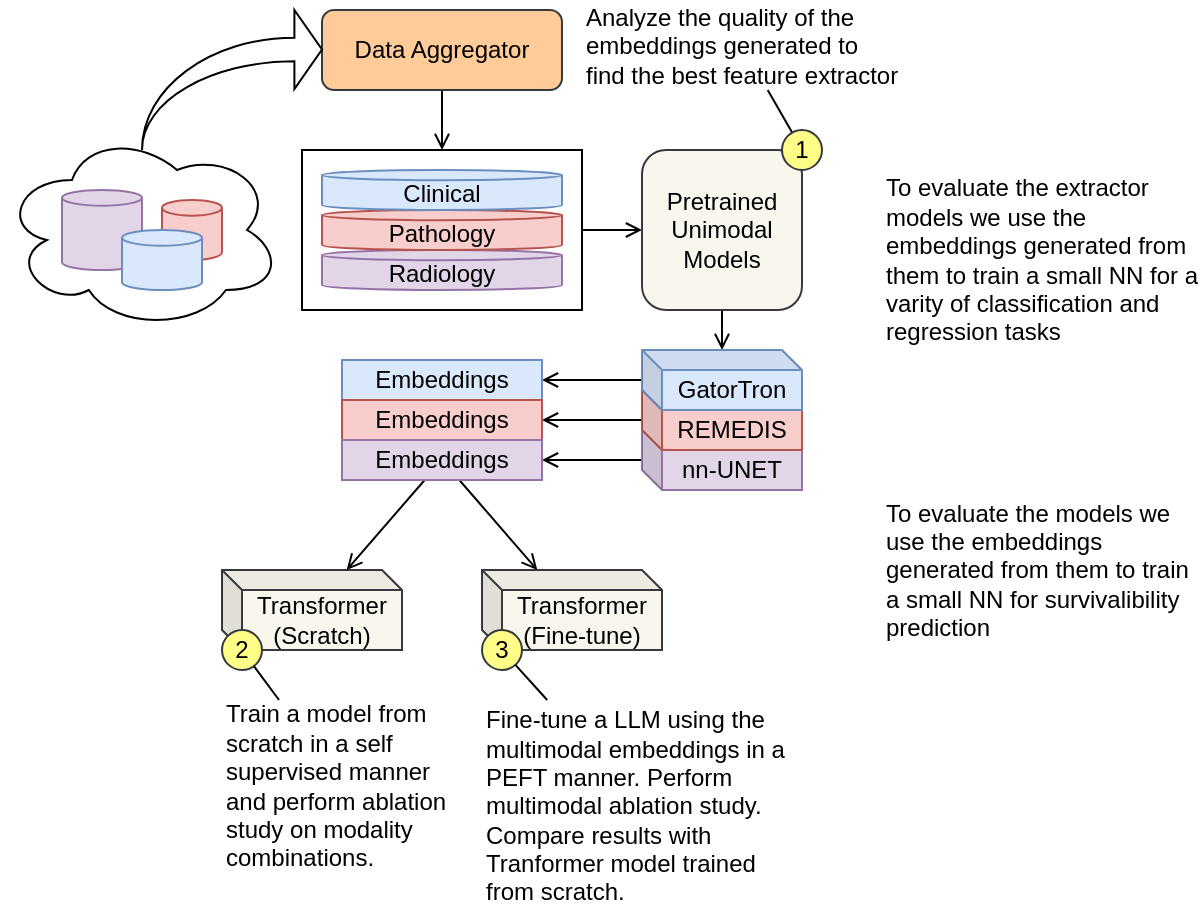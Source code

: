 <mxfile>
    <diagram id="m0PML8UpEcInjktEsdxU" name="Page-1">
        <mxGraphModel dx="790" dy="502" grid="1" gridSize="10" guides="1" tooltips="1" connect="1" arrows="1" fold="1" page="1" pageScale="1" pageWidth="1100" pageHeight="850" math="0" shadow="0">
            <root>
                <mxCell id="0"/>
                <mxCell id="1" parent="0"/>
                <mxCell id="56" value="" style="ellipse;shape=cloud;whiteSpace=wrap;html=1;rounded=1;glass=0;shadow=0;" vertex="1" parent="1">
                    <mxGeometry y="140" width="140" height="100" as="geometry"/>
                </mxCell>
                <mxCell id="48" style="edgeStyle=none;html=1;endArrow=open;endFill=0;" edge="1" parent="1" source="39" target="43">
                    <mxGeometry relative="1" as="geometry"/>
                </mxCell>
                <mxCell id="39" value="nn-UNET" style="shape=cube;whiteSpace=wrap;html=1;boundedLbl=1;backgroundOutline=1;darkOpacity=0.05;darkOpacity2=0.1;size=10;fillColor=#e1d5e7;strokeColor=#9673a6;" vertex="1" parent="1">
                    <mxGeometry x="320" y="290" width="80" height="30" as="geometry"/>
                </mxCell>
                <mxCell id="49" style="edgeStyle=none;html=1;endArrow=open;endFill=0;" edge="1" parent="1" source="38" target="42">
                    <mxGeometry relative="1" as="geometry"/>
                </mxCell>
                <mxCell id="38" value="REMEDIS" style="shape=cube;whiteSpace=wrap;html=1;boundedLbl=1;backgroundOutline=1;darkOpacity=0.05;darkOpacity2=0.1;size=10;fillColor=#f8cecc;strokeColor=#b85450;" vertex="1" parent="1">
                    <mxGeometry x="320" y="270" width="80" height="30" as="geometry"/>
                </mxCell>
                <mxCell id="31" style="edgeStyle=none;html=1;endArrow=open;endFill=0;" edge="1" parent="1" source="30" target="26">
                    <mxGeometry relative="1" as="geometry"/>
                </mxCell>
                <mxCell id="30" value="" style="rounded=0;whiteSpace=wrap;html=1;" vertex="1" parent="1">
                    <mxGeometry x="150" y="150" width="140" height="80" as="geometry"/>
                </mxCell>
                <mxCell id="35" style="edgeStyle=none;html=1;endArrow=open;endFill=0;" edge="1" parent="1" source="2" target="30">
                    <mxGeometry relative="1" as="geometry"/>
                </mxCell>
                <mxCell id="2" value="Data Aggregator" style="rounded=1;whiteSpace=wrap;html=1;fillColor=#ffcc99;strokeColor=#36393d;" vertex="1" parent="1">
                    <mxGeometry x="160" y="80" width="120" height="40" as="geometry"/>
                </mxCell>
                <mxCell id="3" value="" style="shape=cylinder3;whiteSpace=wrap;html=1;boundedLbl=1;backgroundOutline=1;size=3.917;fillColor=#e1d5e7;strokeColor=#9673a6;" vertex="1" parent="1">
                    <mxGeometry x="30" y="170" width="40" height="40" as="geometry"/>
                </mxCell>
                <mxCell id="4" value="" style="shape=cylinder3;whiteSpace=wrap;html=1;boundedLbl=1;backgroundOutline=1;size=3.917;fillColor=#f8cecc;strokeColor=#b85450;" vertex="1" parent="1">
                    <mxGeometry x="80" y="175" width="30" height="30" as="geometry"/>
                </mxCell>
                <mxCell id="5" value="" style="shape=cylinder3;whiteSpace=wrap;html=1;boundedLbl=1;backgroundOutline=1;size=3.917;fillColor=#dae8fc;strokeColor=#6c8ebf;" vertex="1" parent="1">
                    <mxGeometry x="60" y="190" width="40" height="30" as="geometry"/>
                </mxCell>
                <mxCell id="7" value="" style="html=1;shadow=0;dashed=0;align=center;verticalAlign=middle;shape=mxgraph.arrows2.jumpInArrow;dy=5.92;dx=13.8;arrowHead=39.52;" vertex="1" parent="1">
                    <mxGeometry x="70" y="80" width="90" height="70" as="geometry"/>
                </mxCell>
                <mxCell id="12" value="Radiology" style="shape=cylinder3;whiteSpace=wrap;html=1;boundedLbl=1;backgroundOutline=1;size=2.552;fillColor=#e1d5e7;strokeColor=#9673a6;" vertex="1" parent="1">
                    <mxGeometry x="160" y="200" width="120" height="20" as="geometry"/>
                </mxCell>
                <mxCell id="24" value="Pathology" style="shape=cylinder3;whiteSpace=wrap;html=1;boundedLbl=1;backgroundOutline=1;size=2.552;fillColor=#f8cecc;strokeColor=#b85450;" vertex="1" parent="1">
                    <mxGeometry x="160" y="180" width="120" height="20" as="geometry"/>
                </mxCell>
                <mxCell id="25" value="Clinical" style="shape=cylinder3;whiteSpace=wrap;html=1;boundedLbl=1;backgroundOutline=1;size=2.552;fillColor=#dae8fc;strokeColor=#6c8ebf;" vertex="1" parent="1">
                    <mxGeometry x="160" y="160" width="120" height="20" as="geometry"/>
                </mxCell>
                <mxCell id="37" style="edgeStyle=none;html=1;endArrow=open;endFill=0;" edge="1" parent="1" source="26" target="36">
                    <mxGeometry relative="1" as="geometry"/>
                </mxCell>
                <mxCell id="26" value="Pretrained Unimodal Models" style="rounded=1;whiteSpace=wrap;html=1;glass=0;fillColor=#f9f7ed;strokeColor=#36393d;" vertex="1" parent="1">
                    <mxGeometry x="320" y="150" width="80" height="80" as="geometry"/>
                </mxCell>
                <mxCell id="34" style="edgeStyle=none;html=1;endArrow=none;endFill=0;" edge="1" parent="1" source="8" target="33">
                    <mxGeometry relative="1" as="geometry"/>
                </mxCell>
                <mxCell id="8" value="1" style="ellipse;whiteSpace=wrap;html=1;fillColor=#ffff88;strokeColor=#36393d;" vertex="1" parent="1">
                    <mxGeometry x="390" y="140" width="20" height="20" as="geometry"/>
                </mxCell>
                <mxCell id="33" value="Analyze the quality of the embeddings generated to find the best feature extractor" style="text;html=1;strokeColor=none;fillColor=none;align=left;verticalAlign=middle;whiteSpace=wrap;rounded=0;" vertex="1" parent="1">
                    <mxGeometry x="290" y="75" width="160" height="45" as="geometry"/>
                </mxCell>
                <mxCell id="50" style="edgeStyle=none;html=1;endArrow=open;endFill=0;" edge="1" parent="1" source="36" target="41">
                    <mxGeometry relative="1" as="geometry"/>
                </mxCell>
                <mxCell id="36" value="GatorTron" style="shape=cube;whiteSpace=wrap;html=1;boundedLbl=1;backgroundOutline=1;darkOpacity=0.05;darkOpacity2=0.1;size=10;fillColor=#dae8fc;strokeColor=#6c8ebf;" vertex="1" parent="1">
                    <mxGeometry x="320" y="250" width="80" height="30" as="geometry"/>
                </mxCell>
                <mxCell id="40" value="Transformer (Scratch)" style="shape=cube;whiteSpace=wrap;html=1;boundedLbl=1;backgroundOutline=1;darkOpacity=0.05;darkOpacity2=0.1;size=10;fillColor=#f9f7ed;strokeColor=#36393d;" vertex="1" parent="1">
                    <mxGeometry x="110" y="360" width="90" height="40" as="geometry"/>
                </mxCell>
                <mxCell id="41" value="Embeddings" style="rounded=0;whiteSpace=wrap;html=1;glass=0;sketch=0;fillColor=#dae8fc;strokeColor=#6c8ebf;" vertex="1" parent="1">
                    <mxGeometry x="170" y="255" width="100" height="20" as="geometry"/>
                </mxCell>
                <mxCell id="42" value="Embeddings" style="rounded=0;whiteSpace=wrap;html=1;glass=0;sketch=0;fillColor=#f8cecc;strokeColor=#b85450;" vertex="1" parent="1">
                    <mxGeometry x="170" y="275" width="100" height="20" as="geometry"/>
                </mxCell>
                <mxCell id="51" style="edgeStyle=none;html=1;endArrow=open;endFill=0;" edge="1" parent="1" source="43" target="40">
                    <mxGeometry relative="1" as="geometry"/>
                </mxCell>
                <mxCell id="55" style="edgeStyle=none;html=1;endArrow=open;endFill=0;" edge="1" parent="1" source="43" target="46">
                    <mxGeometry relative="1" as="geometry"/>
                </mxCell>
                <mxCell id="43" value="Embeddings" style="rounded=0;whiteSpace=wrap;html=1;glass=0;sketch=0;fillColor=#e1d5e7;strokeColor=#9673a6;" vertex="1" parent="1">
                    <mxGeometry x="170" y="295" width="100" height="20" as="geometry"/>
                </mxCell>
                <mxCell id="44" value="2" style="ellipse;whiteSpace=wrap;html=1;fillColor=#ffff88;strokeColor=#36393d;" vertex="1" parent="1">
                    <mxGeometry x="110" y="390" width="20" height="20" as="geometry"/>
                </mxCell>
                <mxCell id="52" style="edgeStyle=none;html=1;endArrow=none;endFill=0;" edge="1" parent="1" source="45" target="44">
                    <mxGeometry relative="1" as="geometry"/>
                </mxCell>
                <mxCell id="45" value="Train a model from scratch in a self supervised manner and perform ablation study on modality combinations.&amp;nbsp;" style="text;html=1;strokeColor=none;fillColor=none;align=left;verticalAlign=middle;whiteSpace=wrap;rounded=0;" vertex="1" parent="1">
                    <mxGeometry x="110" y="425" width="120" height="85" as="geometry"/>
                </mxCell>
                <mxCell id="46" value="Transformer &lt;br&gt;(Fine-tune)" style="shape=cube;whiteSpace=wrap;html=1;boundedLbl=1;backgroundOutline=1;darkOpacity=0.05;darkOpacity2=0.1;size=10;fillColor=#f9f7ed;strokeColor=#36393d;" vertex="1" parent="1">
                    <mxGeometry x="240" y="360" width="90" height="40" as="geometry"/>
                </mxCell>
                <mxCell id="47" value="3" style="ellipse;whiteSpace=wrap;html=1;fillColor=#ffff88;strokeColor=#36393d;" vertex="1" parent="1">
                    <mxGeometry x="240" y="390" width="20" height="20" as="geometry"/>
                </mxCell>
                <mxCell id="54" style="edgeStyle=none;html=1;endArrow=none;endFill=0;" edge="1" parent="1" source="53" target="47">
                    <mxGeometry relative="1" as="geometry"/>
                </mxCell>
                <mxCell id="53" value="Fine-tune a LLM using the multimodal embeddings in a PEFT manner. Perform multimodal ablation study. Compare results with Tranformer model trained from scratch." style="text;html=1;strokeColor=none;fillColor=none;align=left;verticalAlign=middle;whiteSpace=wrap;rounded=0;" vertex="1" parent="1">
                    <mxGeometry x="240" y="425" width="160" height="105" as="geometry"/>
                </mxCell>
                <mxCell id="cwVqhGzAMFEKFphFBB48-58" value="To evaluate the models we use the embeddings generated from them to train a small NN for survivalibility prediction" style="text;html=1;strokeColor=none;fillColor=none;align=left;verticalAlign=middle;whiteSpace=wrap;rounded=0;shadow=0;glass=0;sketch=0;" vertex="1" parent="1">
                    <mxGeometry x="440" y="320" width="160" height="80" as="geometry"/>
                </mxCell>
                <mxCell id="cwVqhGzAMFEKFphFBB48-59" value="To evaluate the extractor models we use the embeddings generated from them to train a small NN for a varity of classification and regression tasks" style="text;html=1;strokeColor=none;fillColor=none;align=left;verticalAlign=middle;whiteSpace=wrap;rounded=0;shadow=0;glass=0;sketch=0;" vertex="1" parent="1">
                    <mxGeometry x="440" y="160" width="160" height="90" as="geometry"/>
                </mxCell>
            </root>
        </mxGraphModel>
    </diagram>
    <diagram id="VjnvUnIP768PGJOai0LC" name="Page-2">
        <mxGraphModel dx="1658" dy="1054" grid="1" gridSize="10" guides="1" tooltips="1" connect="1" arrows="1" fold="1" page="1" pageScale="1" pageWidth="1100" pageHeight="850" math="0" shadow="0">
            <root>
                <mxCell id="0"/>
                <mxCell id="1" parent="0"/>
            </root>
        </mxGraphModel>
    </diagram>
</mxfile>